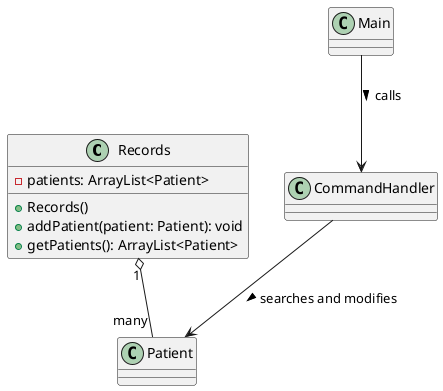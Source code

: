 @startuml
'https://plantuml.com/class-diagram

class Records {
-patients: ArrayList<Patient>
+Records()
+addPatient(patient: Patient): void
+getPatients(): ArrayList<Patient>
}

class Patient {}
class Main {}
class Records {}
class CommandHandler {}

Main --> CommandHandler : calls >
CommandHandler --> Patient : searches and modifies >
Records "1" o-- "many" Patient


@enduml